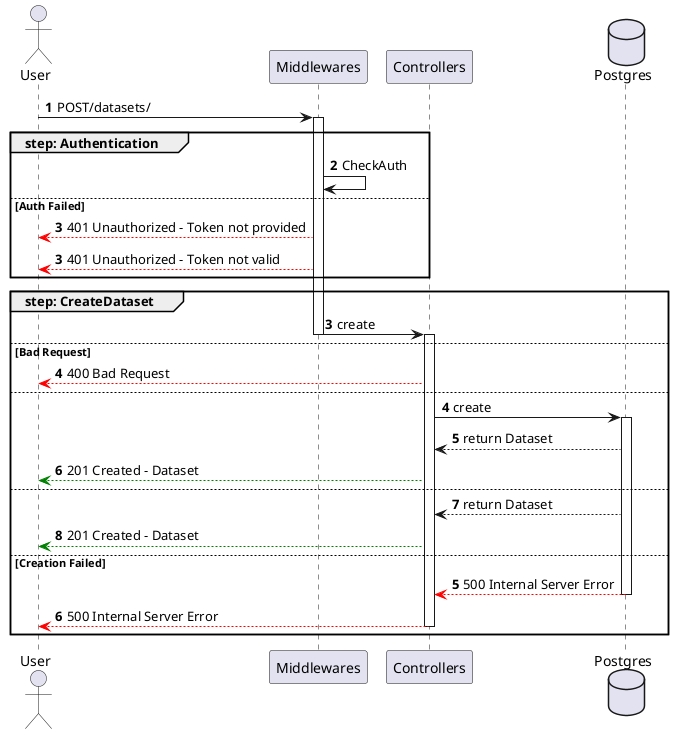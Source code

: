 @startuml

actor User

participant Middlewares
participant Controllers
database Postgres

autonumber
User -> Middlewares ++: POST/datasets/
group step: Authentication
    Middlewares -> Middlewares : CheckAuth
else Auth Failed
    autonumber 3
    Middlewares --[#red]> User : 401 Unauthorized - Token not provided
    autonumber 3
    Middlewares --[#red]> User : 401 Unauthorized - Token not valid
end

autonumber 3
group step: CreateDataset
    Middlewares -> Controllers --++: create
else Bad Request
    Controllers --[#red]> User : 400 Bad Request
else
    autonumber 4
    Controllers -> Postgres ++: create
    Postgres --> Controllers : return Dataset
    Controllers --[#green]> User : 201 Created - Dataset
else
    Postgres --> Controllers : return Dataset
    Controllers --[#green]> User : 201 Created - Dataset
else Creation Failed
    autonumber 5
    Postgres --[#red]> Controllers --: 500 Internal Server Error
    Controllers --[#red]> User --: 500 Internal Server Error
end

@enduml